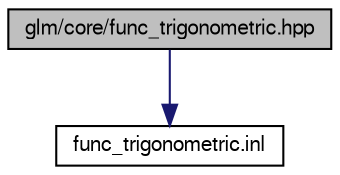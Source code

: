 digraph "glm/core/func_trigonometric.hpp"
{
  edge [fontname="FreeSans",fontsize="10",labelfontname="FreeSans",labelfontsize="10"];
  node [fontname="FreeSans",fontsize="10",shape=record];
  Node1 [label="glm/core/func_trigonometric.hpp",height=0.2,width=0.4,color="black", fillcolor="grey75", style="filled" fontcolor="black"];
  Node1 -> Node2 [color="midnightblue",fontsize="10",style="solid",fontname="FreeSans"];
  Node2 [label="func_trigonometric.inl",height=0.2,width=0.4,color="black", fillcolor="white", style="filled",URL="$d4/d25/func__trigonometric_8inl.html"];
}
